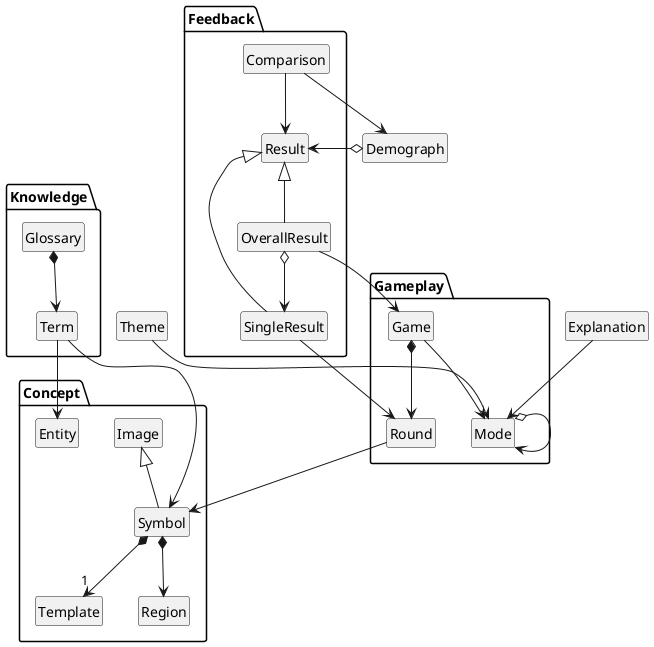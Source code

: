 @startuml

hide circle
hide empty fields
hide empty methods

package Concept {
  class Image
  class Symbol
  class Entity
  class Template
  class Region
}

package Gameplay {
  class Game
  class Round
  class Mode
}

package Feedback {
  class Result
  class OverallResult
  class SingleResult
  class Comparison
}

package Knowledge {
  class Glossary
  class Term
}

class Theme
class Explanation
class Demograph

Image <|-- Symbol
Glossary *--> Term
Term --> Symbol
Term --> Entity
Symbol *--> "1" Template
Symbol *--> Region
Mode o--> Mode
Game --> Mode
Game *--> Round
Round --> Symbol
Result <|-- OverallResult
Result <|-- SingleResult
OverallResult --> Game
SingleResult --> Round
OverallResult o--> SingleResult
Explanation --> Mode
Demograph o--> Result
Comparison --> Demograph
Comparison --> Result
Theme --> Mode

@enduml
